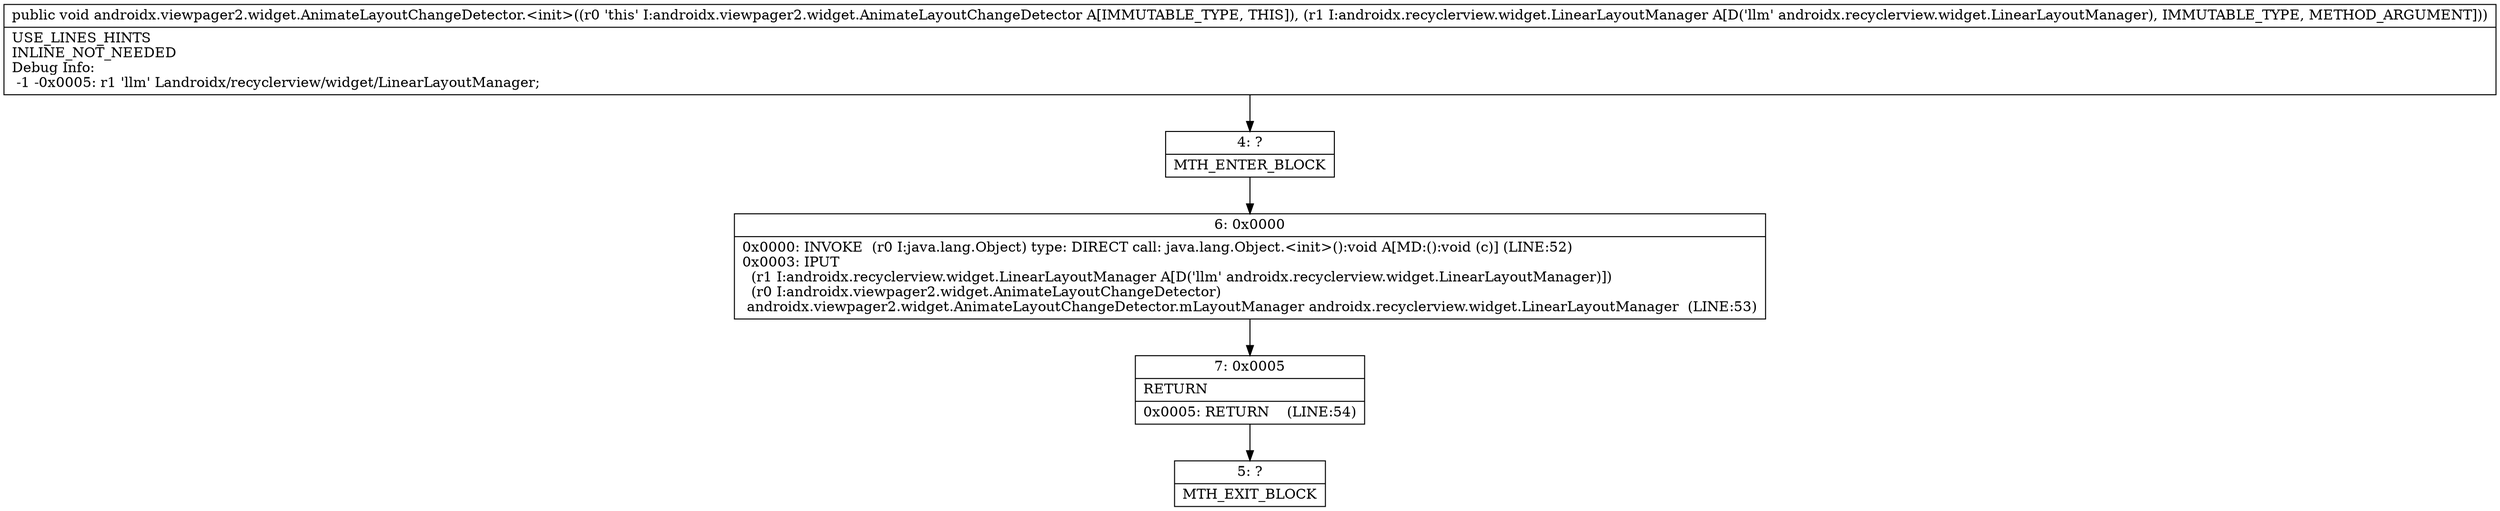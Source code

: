 digraph "CFG forandroidx.viewpager2.widget.AnimateLayoutChangeDetector.\<init\>(Landroidx\/recyclerview\/widget\/LinearLayoutManager;)V" {
Node_4 [shape=record,label="{4\:\ ?|MTH_ENTER_BLOCK\l}"];
Node_6 [shape=record,label="{6\:\ 0x0000|0x0000: INVOKE  (r0 I:java.lang.Object) type: DIRECT call: java.lang.Object.\<init\>():void A[MD:():void (c)] (LINE:52)\l0x0003: IPUT  \l  (r1 I:androidx.recyclerview.widget.LinearLayoutManager A[D('llm' androidx.recyclerview.widget.LinearLayoutManager)])\l  (r0 I:androidx.viewpager2.widget.AnimateLayoutChangeDetector)\l androidx.viewpager2.widget.AnimateLayoutChangeDetector.mLayoutManager androidx.recyclerview.widget.LinearLayoutManager  (LINE:53)\l}"];
Node_7 [shape=record,label="{7\:\ 0x0005|RETURN\l|0x0005: RETURN    (LINE:54)\l}"];
Node_5 [shape=record,label="{5\:\ ?|MTH_EXIT_BLOCK\l}"];
MethodNode[shape=record,label="{public void androidx.viewpager2.widget.AnimateLayoutChangeDetector.\<init\>((r0 'this' I:androidx.viewpager2.widget.AnimateLayoutChangeDetector A[IMMUTABLE_TYPE, THIS]), (r1 I:androidx.recyclerview.widget.LinearLayoutManager A[D('llm' androidx.recyclerview.widget.LinearLayoutManager), IMMUTABLE_TYPE, METHOD_ARGUMENT]))  | USE_LINES_HINTS\lINLINE_NOT_NEEDED\lDebug Info:\l  \-1 \-0x0005: r1 'llm' Landroidx\/recyclerview\/widget\/LinearLayoutManager;\l}"];
MethodNode -> Node_4;Node_4 -> Node_6;
Node_6 -> Node_7;
Node_7 -> Node_5;
}

